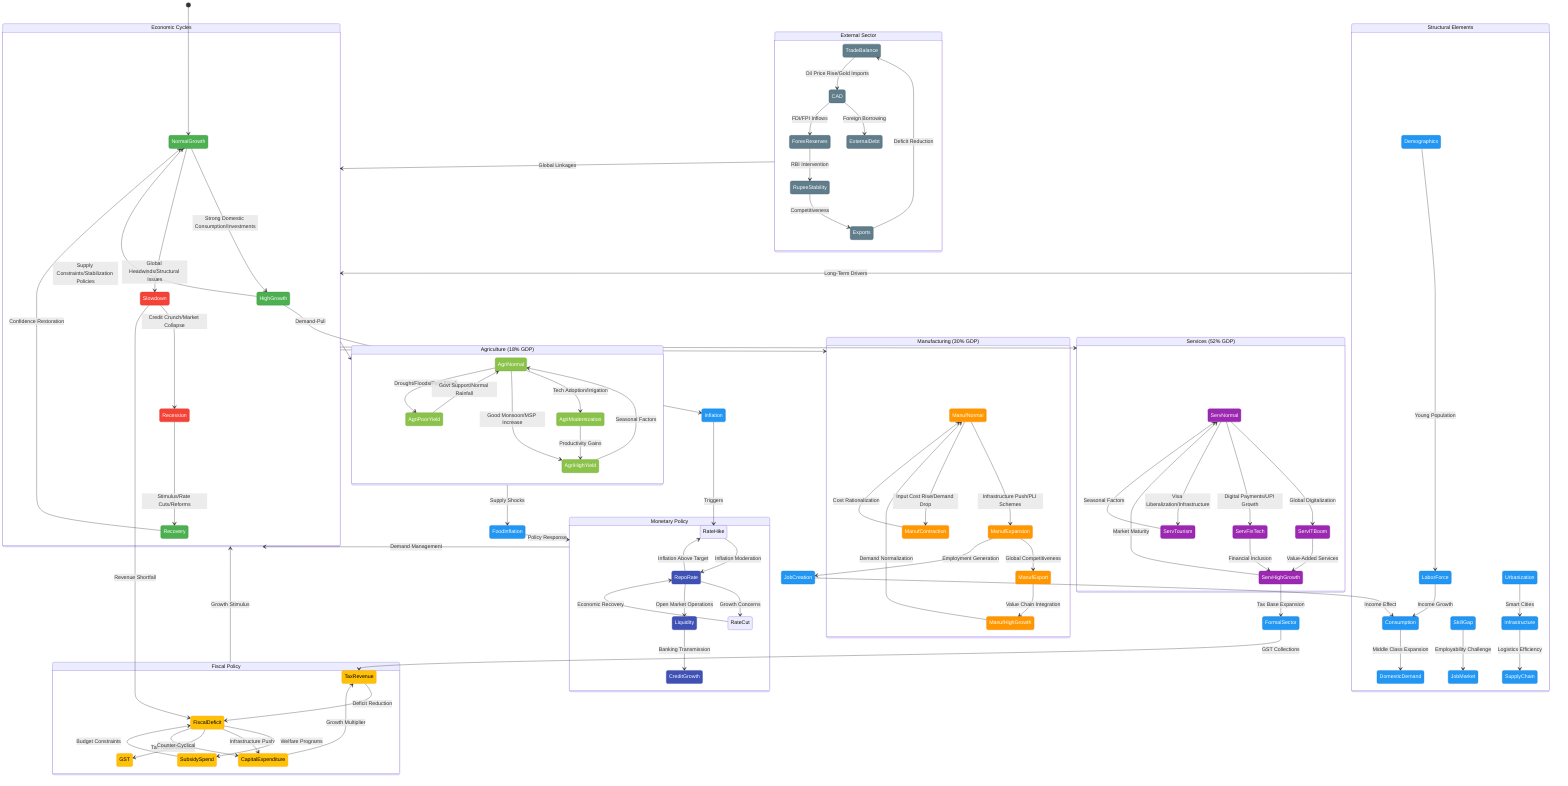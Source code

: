 stateDiagram-v2
    classDef growth fill:#4CAF50,stroke:#388E3C,color:white
    classDef recession fill:#F44336,stroke:#D32F2F,color:white
    classDef neutral fill:#2196F3,stroke:#1976D2,color:white
    classDef agriculture fill:#8BC34A,stroke:#689F38,color:white
    classDef manufacturing fill:#FF9800,stroke:#F57C00,color:white
    classDef services fill:#9C27B0,stroke:#7B1FA2,color:white
    classDef policy fill:#00BCD4,stroke:#0097A7,color:white
    classDef external fill:#607D8B,stroke:#455A64,color:white
    classDef fiscal fill:#FFC107,stroke:#FFA000,color:black
    classDef monetary fill:#3F51B5,stroke:#303F9F,color:white
    
    [*] --> NormalGrowth
    
    state "Economic Cycles" as EconCycles {
        NormalGrowth --> HighGrowth: Strong Domestic Consumption/Investments
        HighGrowth --> NormalGrowth: Supply Constraints/Stabilization Policies
        NormalGrowth --> Slowdown: Global Headwinds/Structural Issues
        Slowdown --> Recession: Credit Crunch/Market Collapse
        Recession --> Recovery: Stimulus/Rate Cuts/Reforms
        Recovery --> NormalGrowth: Confidence Restoration
    }
    
    state "Agriculture (18% GDP)" as Agri {
        AgriNormal --> AgriHighYield: Good Monsoon/MSP Increase
        AgriHighYield --> AgriNormal: Seasonal Factors
        AgriNormal --> AgriPoorYield: Drought/Floods/Pest Attack
        AgriPoorYield --> AgriNormal: Govt Support/Normal Rainfall
        AgriNormal --> AgriModernization: Tech Adoption/Irrigation
        AgriModernization --> AgriHighYield: Productivity Gains
    }
    
    state "Manufacturing (30% GDP)" as Manuf {
        ManufNormal --> ManufExpansion: Infrastructure Push/PLI Schemes
        ManufExpansion --> ManufExport: Global Competitiveness
        ManufExport --> ManufHighGrowth: Value Chain Integration
        ManufHighGrowth --> ManufNormal: Demand Normalization
        ManufNormal --> ManufContraction: Input Cost Rise/Demand Drop
        ManufContraction --> ManufNormal: Cost Rationalization
    }
    
    state "Services (52% GDP)" as Serv {
        ServNormal --> ServITBoom: Global Digitalization
        ServITBoom --> ServHighGrowth: Value-Added Services
        ServHighGrowth --> ServNormal: Market Maturity
        ServNormal --> ServFinTech: Digital Payments/UPI Growth
        ServFinTech --> ServHighGrowth: Financial Inclusion
        ServNormal --> ServTourism: Visa Liberalization/Infrastructure
        ServTourism --> ServNormal: Seasonal Factors
    }
    
    state "Monetary Policy" as MonPolicy {
        RepoRate --> RateHike: Inflation Above Target
        RateHike --> RepoRate: Inflation Moderation
        RepoRate --> RateCut: Growth Concerns
        RateCut --> RepoRate: Economic Recovery
        RepoRate --> Liquidity: Open Market Operations
        Liquidity --> CreditGrowth: Banking Transmission
    }
    
    state "Fiscal Policy" as FiscPolicy {
        FiscalDeficit --> SubsidySpend: Welfare Programs
        SubsidySpend --> FiscalDeficit: Budget Constraints
        FiscalDeficit --> CapitalExpenditure: Infrastructure Push
        CapitalExpenditure --> TaxRevenue: Growth Multiplier
        TaxRevenue --> FiscalDeficit: Deficit Reduction
        FiscalDeficit --> GST: Tax Rationalization
    }
    
    state "External Sector" as ExtSector {
        TradeBalance --> CAD: Oil Price Rise/Gold Imports
        CAD --> ForexReserves: FDI/FPI Inflows
        ForexReserves --> RupeeStability: RBI Intervention
        RupeeStability --> Exports: Competitiveness
        Exports --> TradeBalance: Deficit Reduction
        CAD --> ExternalDebt: Foreign Borrowing
    }
    
    state "Structural Elements" as StructElem {
        Demographics --> LaborForce: Young Population
        LaborForce --> Consumption: Income Growth
        Consumption --> DomesticDemand: Middle Class Expansion
        SkillGap --> JobMarket: Employability Challenge
        Urbanization --> Infrastructure: Smart Cities
        Infrastructure --> SupplyChain: Logistics Efficiency
    }
    
    NormalGrowth --> EconCycles
    EconCycles --> Agri
    EconCycles --> Manuf
    EconCycles --> Serv
    
    MonPolicy --> EconCycles: Demand Management
    FiscPolicy --> EconCycles: Growth Stimulus
    
    HighGrowth --> Inflation: Demand-Pull
    Inflation --> RateHike: Triggers
    
    Slowdown --> FiscalDeficit: Revenue Shortfall
    FiscalDeficit --> CapitalExpenditure: Counter-Cyclical

    ExtSector --> EconCycles: Global Linkages
    StructElem --> EconCycles: Long-Term Drivers
    
    Agri --> FoodInflation: Supply Shocks
    FoodInflation --> MonPolicy: Policy Response
    
    ManufExpansion --> JobCreation: Employment Generation
    JobCreation --> Consumption: Income Effect
    
    ServHighGrowth --> FormalSector: Tax Base Expansion
    FormalSector --> TaxRevenue: GST Collections
    
    class NormalGrowth,HighGrowth,Recovery growth
    class Slowdown,Recession recession
    class RepoRate,Liquidity,CreditGrowth monetary
    class FiscalDeficit,TaxRevenue,CapitalExpenditure,SubsidySpend,GST fiscal
    class AgriNormal,AgriHighYield,AgriPoorYield,AgriModernization agriculture
    class ManufNormal,ManufExpansion,ManufContraction,ManufExport,ManufHighGrowth manufacturing
    class ServNormal,ServITBoom,ServHighGrowth,ServFinTech,ServTourism services
    class TradeBalance,CAD,ForexReserves,RupeeStability,Exports,ExternalDebt external
    class Inflation neutral
    class Demographics,LaborForce,Consumption,DomesticDemand,SkillGap,JobMarket,Urbanization,Infrastructure,SupplyChain,FoodInflation,JobCreation,FormalSector neutral